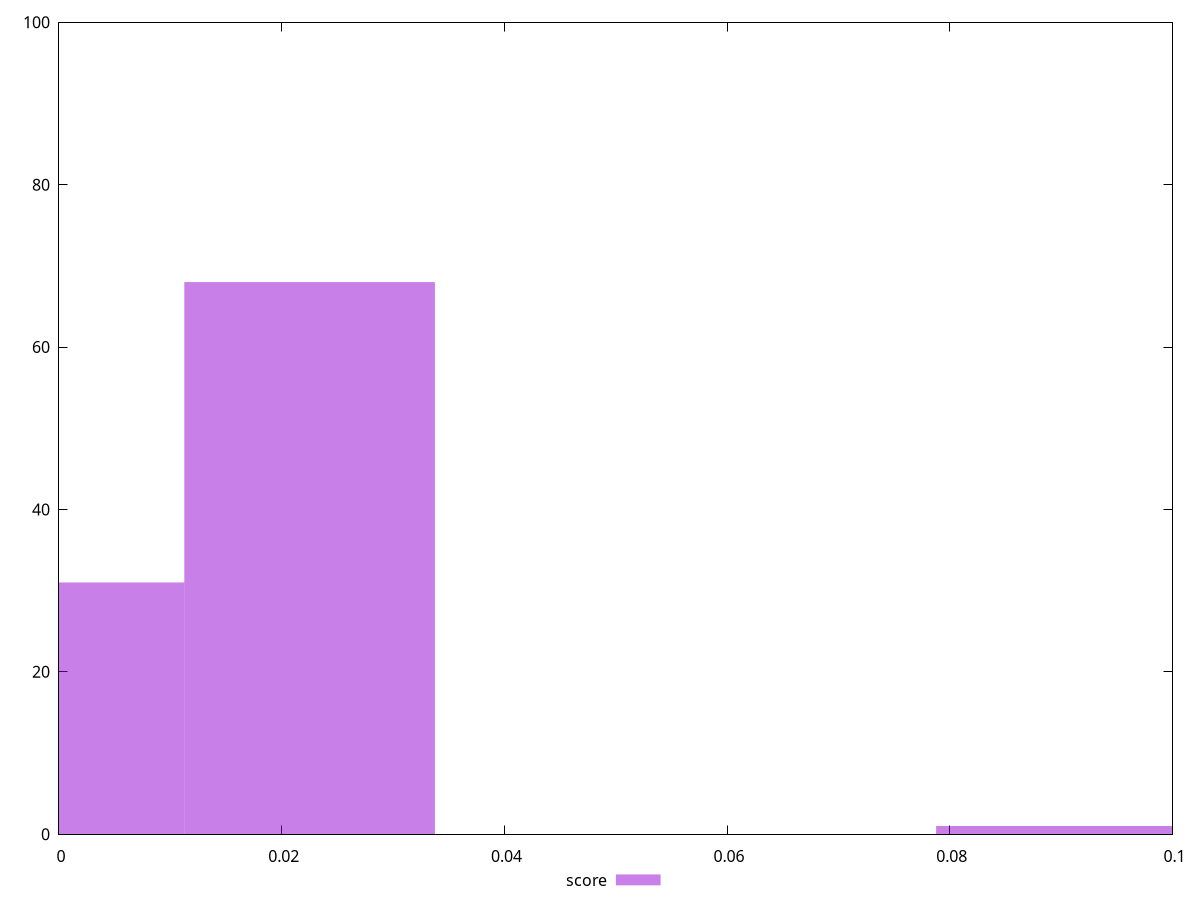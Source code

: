 reset

$score <<EOF
0.02250606074941515 68
0.0900242429976606 1
0 31
EOF

set key outside below
set boxwidth 0.02250606074941515
set xrange [0:0.1]
set yrange [0:100]
set trange [0:100]
set style fill transparent solid 0.5 noborder
set terminal svg size 640, 490 enhanced background rgb 'white'
set output "report_00019_2021-02-10T18-14-37.922Z//cumulative-layout-shift/samples/pages/score/histogram.svg"

plot $score title "score" with boxes

reset

